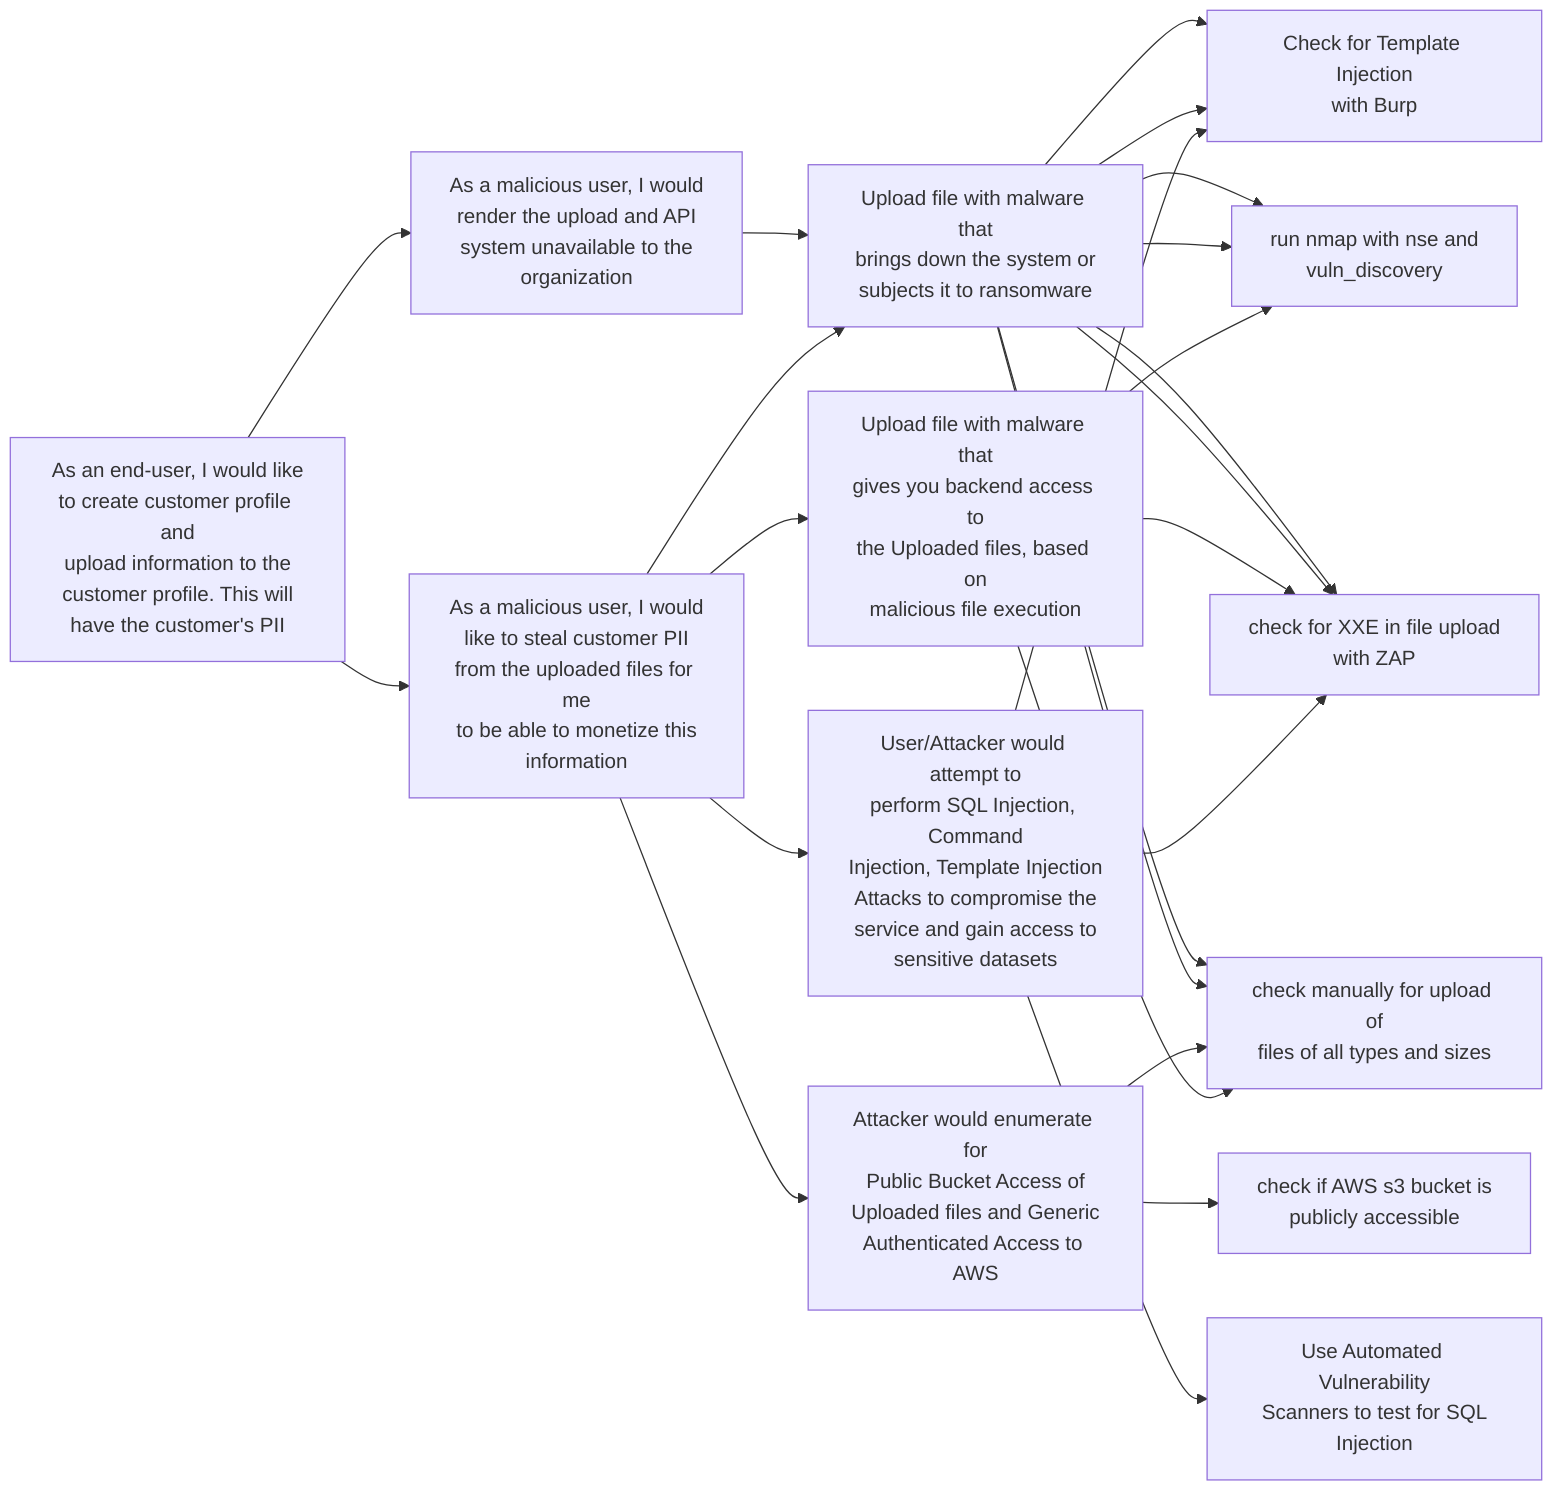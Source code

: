 graph LR
	create_customer_profile[As an end-user, I would like<br />to create customer profile and<br />upload information to the<br />customer profile. This will<br />have the customer's PII]-->render_api_unavailable[As a malicious user, I would<br />render the upload and API<br />system unavailable to the<br />organization]
	render_api_unavailable[As a malicious user, I would<br />render the upload and API<br />system unavailable to the<br />organization]-->malware_file_upload[Upload file with malware that<br />brings down the system or<br />subjects it to ransomware]
	malware_file_upload[Upload file with malware that<br />brings down the system or<br />subjects it to ransomware]-->template_injection_auto[Check for Template Injection<br />with Burp]
	malware_file_upload[Upload file with malware that<br />brings down the system or<br />subjects it to ransomware]-->nmap_vulnerability_scan[run nmap with nse and<br />vuln_discovery]
	malware_file_upload[Upload file with malware that<br />brings down the system or<br />subjects it to ransomware]-->xxe_auto[check for XXE in file upload<br />with ZAP]
	malware_file_upload[Upload file with malware that<br />brings down the system or<br />subjects it to ransomware]-->malicious_file_upload[check manually for upload of<br />files of all types and sizes]
	create_customer_profile[As an end-user, I would like<br />to create customer profile and<br />upload information to the<br />customer profile. This will<br />have the customer's PII]-->steal_customer_sensitive_files[As a malicious user, I would<br />like to steal customer PII<br />from the uploaded files for me<br />to be able to monetize this<br />information]
	steal_customer_sensitive_files[As a malicious user, I would<br />like to steal customer PII<br />from the uploaded files for me<br />to be able to monetize this<br />information]-->malware_file_upload[Upload file with malware that<br />brings down the system or<br />subjects it to ransomware]
	malware_file_upload[Upload file with malware that<br />brings down the system or<br />subjects it to ransomware]-->template_injection_auto[Check for Template Injection<br />with Burp]
	malware_file_upload[Upload file with malware that<br />brings down the system or<br />subjects it to ransomware]-->nmap_vulnerability_scan[run nmap with nse and<br />vuln_discovery]
	malware_file_upload[Upload file with malware that<br />brings down the system or<br />subjects it to ransomware]-->xxe_auto[check for XXE in file upload<br />with ZAP]
	malware_file_upload[Upload file with malware that<br />brings down the system or<br />subjects it to ransomware]-->malicious_file_upload[check manually for upload of<br />files of all types and sizes]
	steal_customer_sensitive_files[As a malicious user, I would<br />like to steal customer PII<br />from the uploaded files for me<br />to be able to monetize this<br />information]-->compromise_amazon_s3_bucket[Attacker would enumerate for<br />Public Bucket Access of<br />Uploaded files and Generic<br />Authenticated Access to AWS]
	compromise_amazon_s3_bucket[Attacker would enumerate for<br />Public Bucket Access of<br />Uploaded files and Generic<br />Authenticated Access to AWS]-->s3_bucket_public[check if AWS s3 bucket is<br />publicly accessible]
	compromise_amazon_s3_bucket[Attacker would enumerate for<br />Public Bucket Access of<br />Uploaded files and Generic<br />Authenticated Access to AWS]-->malicious_file_upload[check manually for upload of<br />files of all types and sizes]
	steal_customer_sensitive_files[As a malicious user, I would<br />like to steal customer PII<br />from the uploaded files for me<br />to be able to monetize this<br />information]-->file_upload_attacks[Upload file with malware that<br />gives you backend access to<br />the Uploaded files, based on<br />malicious file execution]
	file_upload_attacks[Upload file with malware that<br />gives you backend access to<br />the Uploaded files, based on<br />malicious file execution]-->nmap_vulnerability_scan[run nmap with nse and<br />vuln_discovery]
	file_upload_attacks[Upload file with malware that<br />gives you backend access to<br />the Uploaded files, based on<br />malicious file execution]-->xxe_auto[check for XXE in file upload<br />with ZAP]
	file_upload_attacks[Upload file with malware that<br />gives you backend access to<br />the Uploaded files, based on<br />malicious file execution]-->malicious_file_upload[check manually for upload of<br />files of all types and sizes]
	steal_customer_sensitive_files[As a malicious user, I would<br />like to steal customer PII<br />from the uploaded files for me<br />to be able to monetize this<br />information]-->injection_attacks[User/Attacker would attempt to<br />perform SQL Injection, Command<br />Injection, Template Injection<br />Attacks to compromise the<br />service and gain access to<br />sensitive datasets]
	injection_attacks[User/Attacker would attempt to<br />perform SQL Injection, Command<br />Injection, Template Injection<br />Attacks to compromise the<br />service and gain access to<br />sensitive datasets]-->sql_injection_auto[Use Automated Vulnerability<br />Scanners to test for SQL<br />Injection]
	injection_attacks[User/Attacker would attempt to<br />perform SQL Injection, Command<br />Injection, Template Injection<br />Attacks to compromise the<br />service and gain access to<br />sensitive datasets]-->template_injection_auto[Check for Template Injection<br />with Burp]
	injection_attacks[User/Attacker would attempt to<br />perform SQL Injection, Command<br />Injection, Template Injection<br />Attacks to compromise the<br />service and gain access to<br />sensitive datasets]-->xxe_auto[check for XXE in file upload<br />with ZAP]